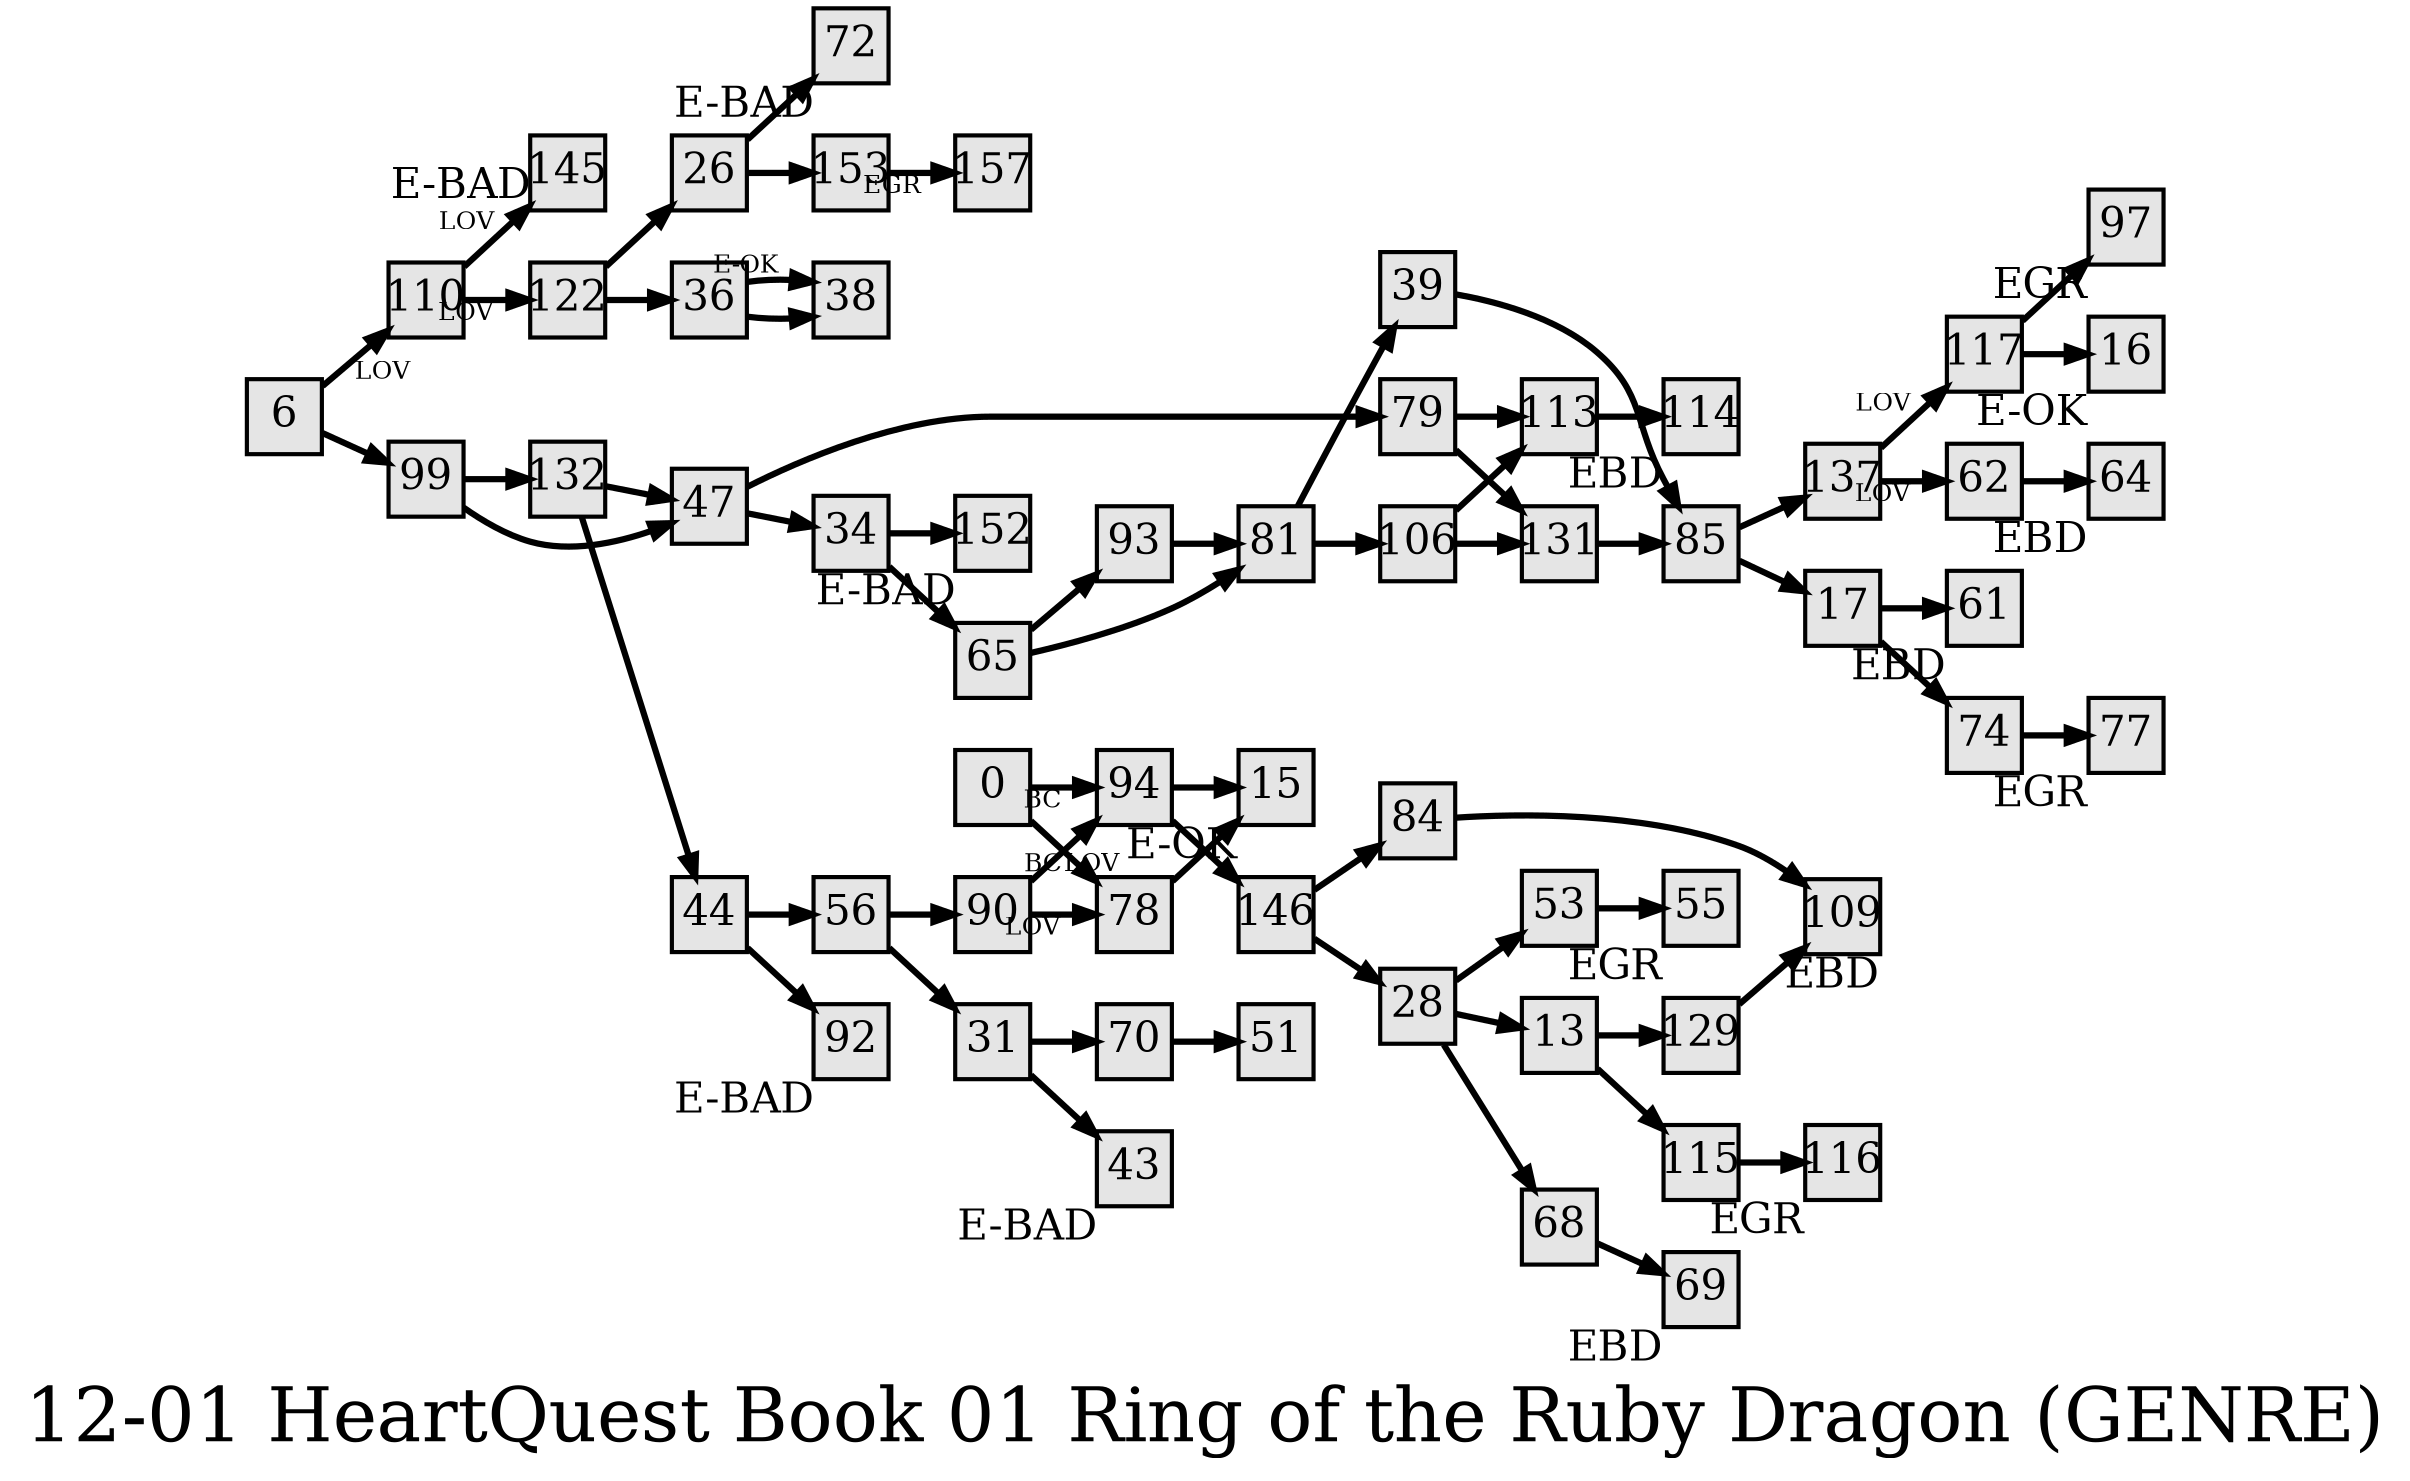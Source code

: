 digraph g{
  graph [ label="12-01 HeartQuest Book 01 Ring of the Ruby Dragon (GENRE)" rankdir=LR, ordering=out, fontsize=36, nodesep="0.35", ranksep="0.45"];
  node  [shape=rect, penwidth=2, fontsize=20, style=filled, fillcolor=grey90, margin="0,0", labelfloat=true, regular=true, fixedsize=true];
  edge  [labelfloat=true, penwidth=3, fontsize=12];
  // ---;
  // group  : Katz;
  // id     :;
  // gbid   :;
  // series :;
  // title  :;
  // author :;
  // credit:;
  // - name : Juliet Way-Henthorne;
  // role : encoder;
  // date : 2017-09-29;
  // - name : Jeremy Douglass;
  // role : editor;
  // date : 2017-10-19;
  // render:;
  // - name   : ?;
  // styles : ?;
  // engine : dot;
  // comment: >;
  
  // ---;
  
  // From | To | Label;
  
  0 -> 78	[ xlabel="BC" ];
  0 -> 94	[ xlabel="BC" ];
  6 -> 110	[ xlabel="LOV" ];
  6 -> 99;
  13 -> 129;
  13 -> 115;	// JEALOUSY
  15	[ xlabel="E-OK" ];
  16	[ xlabel="E-OK" ];
  17 -> 61;
  17 -> 74;
  26 -> 72;
  26 -> 153;
  28 -> 53;
  28 -> 13;
  28 -> 68;
  31 -> 70;
  31 -> 43;
  34 -> 152;
  34 -> 65;
  36 -> 38;
  36 -> 38	[ xlabel="E-OK" ];
  39 -> 85;
  43	[ xlabel="E-BAD" ];	// NO ROMANCE
  44 -> 56;
  44 -> 92;
  47 -> 79;	// GENDER CHOICE
  47 -> 34;	// GENDER CHOICE
  53 -> 55;
  55	[ xlabel="EGR" ];
  56 -> 90;
  56 -> 31;
  61	[ xlabel="EBD" ];
  62 -> 64;
  64	[ xlabel="EBD" ];
  65 -> 93;
  65 -> 81;
  68 -> 69;
  69	[ xlabel="EBD" ];
  70 -> 51;
  72	[ xlabel="E-BAD" ];
  74 -> 77;
  77	[ xlabel="EGR" ];
  78 -> 15;
  79 -> 113;
  79 -> 131;
  81 -> 39;
  81 -> 106;
  84 -> 109;
  85 -> 137;
  85 -> 17;
  90 -> 94	[ xlabel="LOV" ];
  90 -> 78	[ xlabel="LOV" ];
  92	[ xlabel="E-BAD" ];
  93 -> 81;
  94 -> 15;
  94 -> 146;
  97	[ xlabel="EGR" ];
  99 -> 132;
  99 -> 47;
  106 -> 113;
  106 -> 131;
  109	[ xlabel="EBD" ];
  110 -> 145	[ xlabel="LOV" ];
  110 -> 122	[ xlabel="LOV" ];
  113 -> 114;
  114	[ xlabel="EBD" ];
  115 -> 116;
  116	[ xlabel="EGR" ];
  117 -> 97;
  117 -> 16;
  122 -> 26;
  122 -> 36;
  129 -> 109;
  131 -> 85;
  132 -> 47;
  132 -> 44;
  137 -> 117	[ xlabel="LOV" ];
  137 -> 62	[ xlabel="LOV" ];
  145	[ xlabel="E-BAD" ];
  146 -> 84;
  146 -> 28;
  152	[ xlabel="E-BAD" ];
  153 -> 157	[ xlabel="EGR" ];
}

